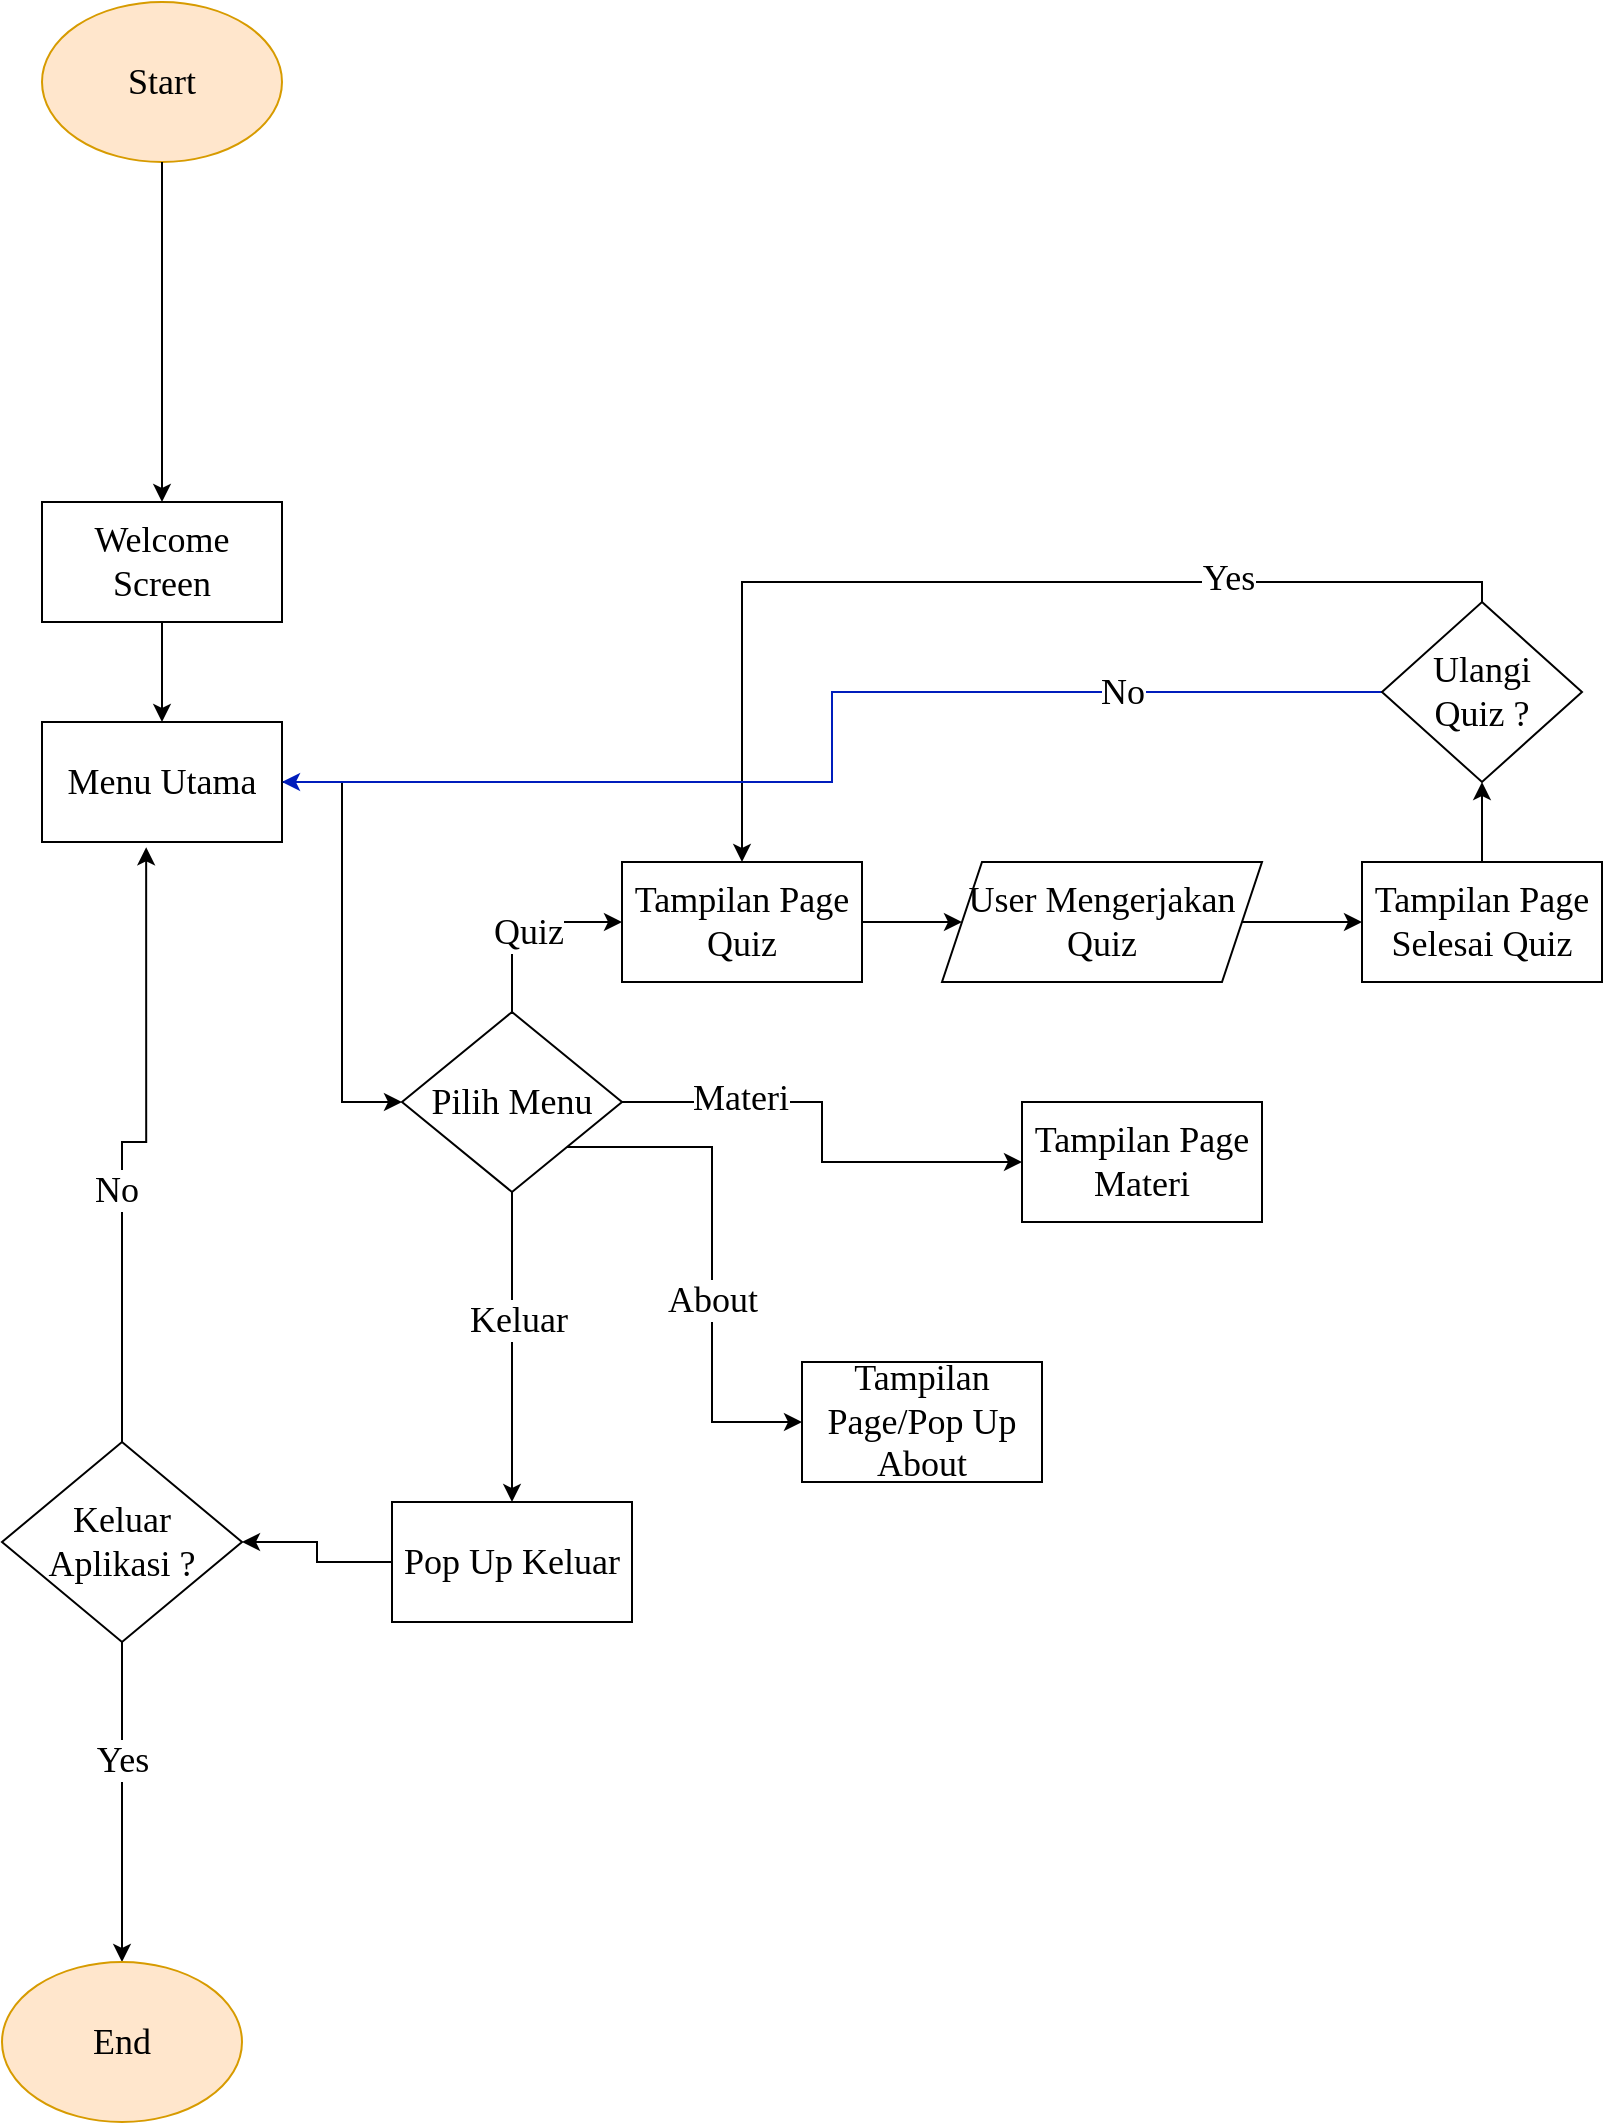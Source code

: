 <mxfile version="16.1.2" type="github">
  <diagram id="qYPbZKdNKogrdKeQCUUp" name="Page-1">
    <mxGraphModel dx="1060" dy="609" grid="1" gridSize="10" guides="1" tooltips="1" connect="1" arrows="1" fold="1" page="1" pageScale="1" pageWidth="1600" pageHeight="900" math="0" shadow="0">
      <root>
        <mxCell id="0" />
        <mxCell id="1" parent="0" />
        <mxCell id="wOSAmqLvzSA3cVCKRzat-2" value="&lt;font style=&quot;font-size: 18px&quot; face=&quot;Times New Roman&quot;&gt;Start&lt;/font&gt;" style="ellipse;whiteSpace=wrap;html=1;fillColor=#ffe6cc;strokeColor=#d79b00;" vertex="1" parent="1">
          <mxGeometry x="60" y="30" width="120" height="80" as="geometry" />
        </mxCell>
        <mxCell id="wOSAmqLvzSA3cVCKRzat-3" value="Welcome Screen" style="rounded=0;whiteSpace=wrap;html=1;fontFamily=Times New Roman;fontSize=18;" vertex="1" parent="1">
          <mxGeometry x="60" y="280" width="120" height="60" as="geometry" />
        </mxCell>
        <mxCell id="wOSAmqLvzSA3cVCKRzat-13" style="edgeStyle=orthogonalEdgeStyle;rounded=0;orthogonalLoop=1;jettySize=auto;html=1;exitX=1;exitY=0.5;exitDx=0;exitDy=0;entryX=0;entryY=0.5;entryDx=0;entryDy=0;fontFamily=Times New Roman;fontSize=18;" edge="1" parent="1" source="wOSAmqLvzSA3cVCKRzat-4" target="wOSAmqLvzSA3cVCKRzat-5">
          <mxGeometry relative="1" as="geometry" />
        </mxCell>
        <mxCell id="wOSAmqLvzSA3cVCKRzat-4" value="Menu Utama" style="rounded=0;whiteSpace=wrap;html=1;fontFamily=Times New Roman;fontSize=18;" vertex="1" parent="1">
          <mxGeometry x="60" y="390" width="120" height="60" as="geometry" />
        </mxCell>
        <mxCell id="wOSAmqLvzSA3cVCKRzat-14" style="edgeStyle=orthogonalEdgeStyle;rounded=0;orthogonalLoop=1;jettySize=auto;html=1;exitX=1;exitY=0.5;exitDx=0;exitDy=0;entryX=0;entryY=0.5;entryDx=0;entryDy=0;fontFamily=Times New Roman;fontSize=18;" edge="1" parent="1" source="wOSAmqLvzSA3cVCKRzat-5" target="wOSAmqLvzSA3cVCKRzat-6">
          <mxGeometry relative="1" as="geometry" />
        </mxCell>
        <mxCell id="wOSAmqLvzSA3cVCKRzat-15" value="Materi" style="edgeLabel;html=1;align=center;verticalAlign=middle;resizable=0;points=[];fontSize=18;fontFamily=Times New Roman;" vertex="1" connectable="0" parent="wOSAmqLvzSA3cVCKRzat-14">
          <mxGeometry x="-0.487" y="3" relative="1" as="geometry">
            <mxPoint y="1" as="offset" />
          </mxGeometry>
        </mxCell>
        <mxCell id="wOSAmqLvzSA3cVCKRzat-17" style="edgeStyle=orthogonalEdgeStyle;rounded=0;orthogonalLoop=1;jettySize=auto;html=1;exitX=0.5;exitY=0;exitDx=0;exitDy=0;entryX=0;entryY=0.5;entryDx=0;entryDy=0;fontFamily=Times New Roman;fontSize=18;" edge="1" parent="1" source="wOSAmqLvzSA3cVCKRzat-5" target="wOSAmqLvzSA3cVCKRzat-16">
          <mxGeometry relative="1" as="geometry" />
        </mxCell>
        <mxCell id="wOSAmqLvzSA3cVCKRzat-18" value="Quiz" style="edgeLabel;html=1;align=center;verticalAlign=middle;resizable=0;points=[];fontSize=18;fontFamily=Times New Roman;" vertex="1" connectable="0" parent="wOSAmqLvzSA3cVCKRzat-17">
          <mxGeometry x="-0.235" y="-2" relative="1" as="geometry">
            <mxPoint x="6" y="-2" as="offset" />
          </mxGeometry>
        </mxCell>
        <mxCell id="wOSAmqLvzSA3cVCKRzat-21" style="edgeStyle=orthogonalEdgeStyle;rounded=0;orthogonalLoop=1;jettySize=auto;html=1;exitX=1;exitY=1;exitDx=0;exitDy=0;entryX=0;entryY=0.5;entryDx=0;entryDy=0;fontFamily=Times New Roman;fontSize=18;" edge="1" parent="1" source="wOSAmqLvzSA3cVCKRzat-5" target="wOSAmqLvzSA3cVCKRzat-19">
          <mxGeometry relative="1" as="geometry" />
        </mxCell>
        <mxCell id="wOSAmqLvzSA3cVCKRzat-22" value="About" style="edgeLabel;html=1;align=center;verticalAlign=middle;resizable=0;points=[];fontSize=18;fontFamily=Times New Roman;" vertex="1" connectable="0" parent="wOSAmqLvzSA3cVCKRzat-21">
          <mxGeometry x="0.169" relative="1" as="geometry">
            <mxPoint as="offset" />
          </mxGeometry>
        </mxCell>
        <mxCell id="wOSAmqLvzSA3cVCKRzat-26" style="edgeStyle=orthogonalEdgeStyle;rounded=0;orthogonalLoop=1;jettySize=auto;html=1;exitX=0.5;exitY=1;exitDx=0;exitDy=0;fontFamily=Times New Roman;fontSize=18;" edge="1" parent="1" source="wOSAmqLvzSA3cVCKRzat-5" target="wOSAmqLvzSA3cVCKRzat-24">
          <mxGeometry relative="1" as="geometry" />
        </mxCell>
        <mxCell id="wOSAmqLvzSA3cVCKRzat-27" value="Keluar" style="edgeLabel;html=1;align=center;verticalAlign=middle;resizable=0;points=[];fontSize=18;fontFamily=Times New Roman;" vertex="1" connectable="0" parent="wOSAmqLvzSA3cVCKRzat-26">
          <mxGeometry x="-0.177" y="3" relative="1" as="geometry">
            <mxPoint as="offset" />
          </mxGeometry>
        </mxCell>
        <mxCell id="wOSAmqLvzSA3cVCKRzat-5" value="Pilih Menu" style="rhombus;whiteSpace=wrap;html=1;fontFamily=Times New Roman;fontSize=18;" vertex="1" parent="1">
          <mxGeometry x="240" y="535" width="110" height="90" as="geometry" />
        </mxCell>
        <mxCell id="wOSAmqLvzSA3cVCKRzat-6" value="Tampilan Page Materi" style="rounded=0;whiteSpace=wrap;html=1;fontFamily=Times New Roman;fontSize=18;" vertex="1" parent="1">
          <mxGeometry x="550" y="580" width="120" height="60" as="geometry" />
        </mxCell>
        <mxCell id="wOSAmqLvzSA3cVCKRzat-7" value="" style="endArrow=classic;html=1;rounded=0;fontFamily=Times New Roman;fontSize=18;exitX=0.5;exitY=1;exitDx=0;exitDy=0;" edge="1" parent="1" source="wOSAmqLvzSA3cVCKRzat-2" target="wOSAmqLvzSA3cVCKRzat-3">
          <mxGeometry width="50" height="50" relative="1" as="geometry">
            <mxPoint x="430" y="610" as="sourcePoint" />
            <mxPoint x="480" y="560" as="targetPoint" />
          </mxGeometry>
        </mxCell>
        <mxCell id="wOSAmqLvzSA3cVCKRzat-8" value="" style="endArrow=classic;html=1;rounded=0;fontFamily=Times New Roman;fontSize=18;exitX=0.5;exitY=1;exitDx=0;exitDy=0;entryX=0.5;entryY=0;entryDx=0;entryDy=0;" edge="1" parent="1" source="wOSAmqLvzSA3cVCKRzat-3" target="wOSAmqLvzSA3cVCKRzat-4">
          <mxGeometry width="50" height="50" relative="1" as="geometry">
            <mxPoint x="130" y="390" as="sourcePoint" />
            <mxPoint x="130" y="450" as="targetPoint" />
          </mxGeometry>
        </mxCell>
        <mxCell id="wOSAmqLvzSA3cVCKRzat-38" style="edgeStyle=orthogonalEdgeStyle;rounded=0;orthogonalLoop=1;jettySize=auto;html=1;exitX=1;exitY=0.5;exitDx=0;exitDy=0;entryX=0;entryY=0.5;entryDx=0;entryDy=0;fontFamily=Times New Roman;fontSize=18;" edge="1" parent="1" source="wOSAmqLvzSA3cVCKRzat-16" target="wOSAmqLvzSA3cVCKRzat-37">
          <mxGeometry relative="1" as="geometry" />
        </mxCell>
        <mxCell id="wOSAmqLvzSA3cVCKRzat-16" value="Tampilan Page Quiz" style="rounded=0;whiteSpace=wrap;html=1;fontFamily=Times New Roman;fontSize=18;" vertex="1" parent="1">
          <mxGeometry x="350" y="460" width="120" height="60" as="geometry" />
        </mxCell>
        <mxCell id="wOSAmqLvzSA3cVCKRzat-19" value="Tampilan Page/Pop Up About" style="rounded=0;whiteSpace=wrap;html=1;fontFamily=Times New Roman;fontSize=18;" vertex="1" parent="1">
          <mxGeometry x="440" y="710" width="120" height="60" as="geometry" />
        </mxCell>
        <mxCell id="wOSAmqLvzSA3cVCKRzat-29" style="edgeStyle=orthogonalEdgeStyle;rounded=0;orthogonalLoop=1;jettySize=auto;html=1;exitX=0;exitY=0.5;exitDx=0;exitDy=0;fontFamily=Times New Roman;fontSize=18;" edge="1" parent="1" source="wOSAmqLvzSA3cVCKRzat-24" target="wOSAmqLvzSA3cVCKRzat-28">
          <mxGeometry relative="1" as="geometry" />
        </mxCell>
        <mxCell id="wOSAmqLvzSA3cVCKRzat-24" value="Pop Up Keluar" style="rounded=0;whiteSpace=wrap;html=1;fontFamily=Times New Roman;fontSize=18;" vertex="1" parent="1">
          <mxGeometry x="235" y="780" width="120" height="60" as="geometry" />
        </mxCell>
        <mxCell id="wOSAmqLvzSA3cVCKRzat-30" style="edgeStyle=orthogonalEdgeStyle;rounded=0;orthogonalLoop=1;jettySize=auto;html=1;exitX=0.5;exitY=0;exitDx=0;exitDy=0;entryX=0.434;entryY=1.044;entryDx=0;entryDy=0;entryPerimeter=0;fontFamily=Times New Roman;fontSize=18;" edge="1" parent="1" source="wOSAmqLvzSA3cVCKRzat-28" target="wOSAmqLvzSA3cVCKRzat-4">
          <mxGeometry relative="1" as="geometry" />
        </mxCell>
        <mxCell id="wOSAmqLvzSA3cVCKRzat-31" value="No" style="edgeLabel;html=1;align=center;verticalAlign=middle;resizable=0;points=[];fontSize=18;fontFamily=Times New Roman;" vertex="1" connectable="0" parent="wOSAmqLvzSA3cVCKRzat-30">
          <mxGeometry x="-0.181" y="3" relative="1" as="geometry">
            <mxPoint as="offset" />
          </mxGeometry>
        </mxCell>
        <mxCell id="wOSAmqLvzSA3cVCKRzat-33" style="edgeStyle=orthogonalEdgeStyle;rounded=0;orthogonalLoop=1;jettySize=auto;html=1;exitX=0.5;exitY=1;exitDx=0;exitDy=0;fontFamily=Times New Roman;fontSize=18;" edge="1" parent="1" source="wOSAmqLvzSA3cVCKRzat-28" target="wOSAmqLvzSA3cVCKRzat-32">
          <mxGeometry relative="1" as="geometry" />
        </mxCell>
        <mxCell id="wOSAmqLvzSA3cVCKRzat-35" value="Yes" style="edgeLabel;html=1;align=center;verticalAlign=middle;resizable=0;points=[];fontSize=18;fontFamily=Times New Roman;" vertex="1" connectable="0" parent="wOSAmqLvzSA3cVCKRzat-33">
          <mxGeometry x="-0.265" relative="1" as="geometry">
            <mxPoint as="offset" />
          </mxGeometry>
        </mxCell>
        <mxCell id="wOSAmqLvzSA3cVCKRzat-28" value="Keluar&lt;br&gt;Aplikasi ?" style="rhombus;whiteSpace=wrap;html=1;fontFamily=Times New Roman;fontSize=18;" vertex="1" parent="1">
          <mxGeometry x="40" y="750" width="120" height="100" as="geometry" />
        </mxCell>
        <mxCell id="wOSAmqLvzSA3cVCKRzat-32" value="&lt;font face=&quot;Times New Roman&quot;&gt;&lt;span style=&quot;font-size: 18px&quot;&gt;End&lt;/span&gt;&lt;/font&gt;" style="ellipse;whiteSpace=wrap;html=1;fillColor=#ffe6cc;strokeColor=#d79b00;" vertex="1" parent="1">
          <mxGeometry x="40" y="1010" width="120" height="80" as="geometry" />
        </mxCell>
        <mxCell id="wOSAmqLvzSA3cVCKRzat-41" style="edgeStyle=orthogonalEdgeStyle;rounded=0;orthogonalLoop=1;jettySize=auto;html=1;exitX=0.5;exitY=0;exitDx=0;exitDy=0;fontFamily=Times New Roman;fontSize=18;" edge="1" parent="1" source="wOSAmqLvzSA3cVCKRzat-36" target="wOSAmqLvzSA3cVCKRzat-40">
          <mxGeometry relative="1" as="geometry" />
        </mxCell>
        <mxCell id="wOSAmqLvzSA3cVCKRzat-36" value="Tampilan Page&lt;br&gt;Selesai Quiz" style="rounded=0;whiteSpace=wrap;html=1;fontFamily=Times New Roman;fontSize=18;" vertex="1" parent="1">
          <mxGeometry x="720" y="460" width="120" height="60" as="geometry" />
        </mxCell>
        <mxCell id="wOSAmqLvzSA3cVCKRzat-39" style="edgeStyle=orthogonalEdgeStyle;rounded=0;orthogonalLoop=1;jettySize=auto;html=1;exitX=1;exitY=0.5;exitDx=0;exitDy=0;entryX=0;entryY=0.5;entryDx=0;entryDy=0;fontFamily=Times New Roman;fontSize=18;" edge="1" parent="1" source="wOSAmqLvzSA3cVCKRzat-37" target="wOSAmqLvzSA3cVCKRzat-36">
          <mxGeometry relative="1" as="geometry" />
        </mxCell>
        <mxCell id="wOSAmqLvzSA3cVCKRzat-37" value="&lt;font style=&quot;font-size: 18px&quot;&gt;User Mengerjakan&lt;br&gt;Quiz&lt;/font&gt;" style="shape=parallelogram;perimeter=parallelogramPerimeter;whiteSpace=wrap;html=1;fixedSize=1;fontFamily=Times New Roman;fontSize=18;" vertex="1" parent="1">
          <mxGeometry x="510" y="460" width="160" height="60" as="geometry" />
        </mxCell>
        <mxCell id="wOSAmqLvzSA3cVCKRzat-42" style="edgeStyle=orthogonalEdgeStyle;rounded=0;orthogonalLoop=1;jettySize=auto;html=1;exitX=0.5;exitY=0;exitDx=0;exitDy=0;fontFamily=Times New Roman;fontSize=18;" edge="1" parent="1" source="wOSAmqLvzSA3cVCKRzat-40" target="wOSAmqLvzSA3cVCKRzat-16">
          <mxGeometry relative="1" as="geometry">
            <Array as="points">
              <mxPoint x="780" y="320" />
              <mxPoint x="410" y="320" />
            </Array>
          </mxGeometry>
        </mxCell>
        <mxCell id="wOSAmqLvzSA3cVCKRzat-43" value="Yes" style="edgeLabel;html=1;align=center;verticalAlign=middle;resizable=0;points=[];fontSize=18;fontFamily=Times New Roman;" vertex="1" connectable="0" parent="wOSAmqLvzSA3cVCKRzat-42">
          <mxGeometry x="-0.474" y="-2" relative="1" as="geometry">
            <mxPoint as="offset" />
          </mxGeometry>
        </mxCell>
        <mxCell id="wOSAmqLvzSA3cVCKRzat-45" style="edgeStyle=orthogonalEdgeStyle;rounded=0;orthogonalLoop=1;jettySize=auto;html=1;exitX=0;exitY=0.5;exitDx=0;exitDy=0;entryX=1;entryY=0.5;entryDx=0;entryDy=0;fontFamily=Times New Roman;fontSize=18;fillColor=#0050ef;strokeColor=#001DBC;" edge="1" parent="1" source="wOSAmqLvzSA3cVCKRzat-40" target="wOSAmqLvzSA3cVCKRzat-4">
          <mxGeometry relative="1" as="geometry" />
        </mxCell>
        <mxCell id="wOSAmqLvzSA3cVCKRzat-46" value="No" style="edgeLabel;html=1;align=center;verticalAlign=middle;resizable=0;points=[];fontSize=18;fontFamily=Times New Roman;" vertex="1" connectable="0" parent="wOSAmqLvzSA3cVCKRzat-45">
          <mxGeometry x="-0.688" y="-3" relative="1" as="geometry">
            <mxPoint x="-37" y="3" as="offset" />
          </mxGeometry>
        </mxCell>
        <mxCell id="wOSAmqLvzSA3cVCKRzat-40" value="Ulangi&lt;br&gt;Quiz ?" style="rhombus;whiteSpace=wrap;html=1;fontFamily=Times New Roman;fontSize=18;" vertex="1" parent="1">
          <mxGeometry x="730" y="330" width="100" height="90" as="geometry" />
        </mxCell>
      </root>
    </mxGraphModel>
  </diagram>
</mxfile>
